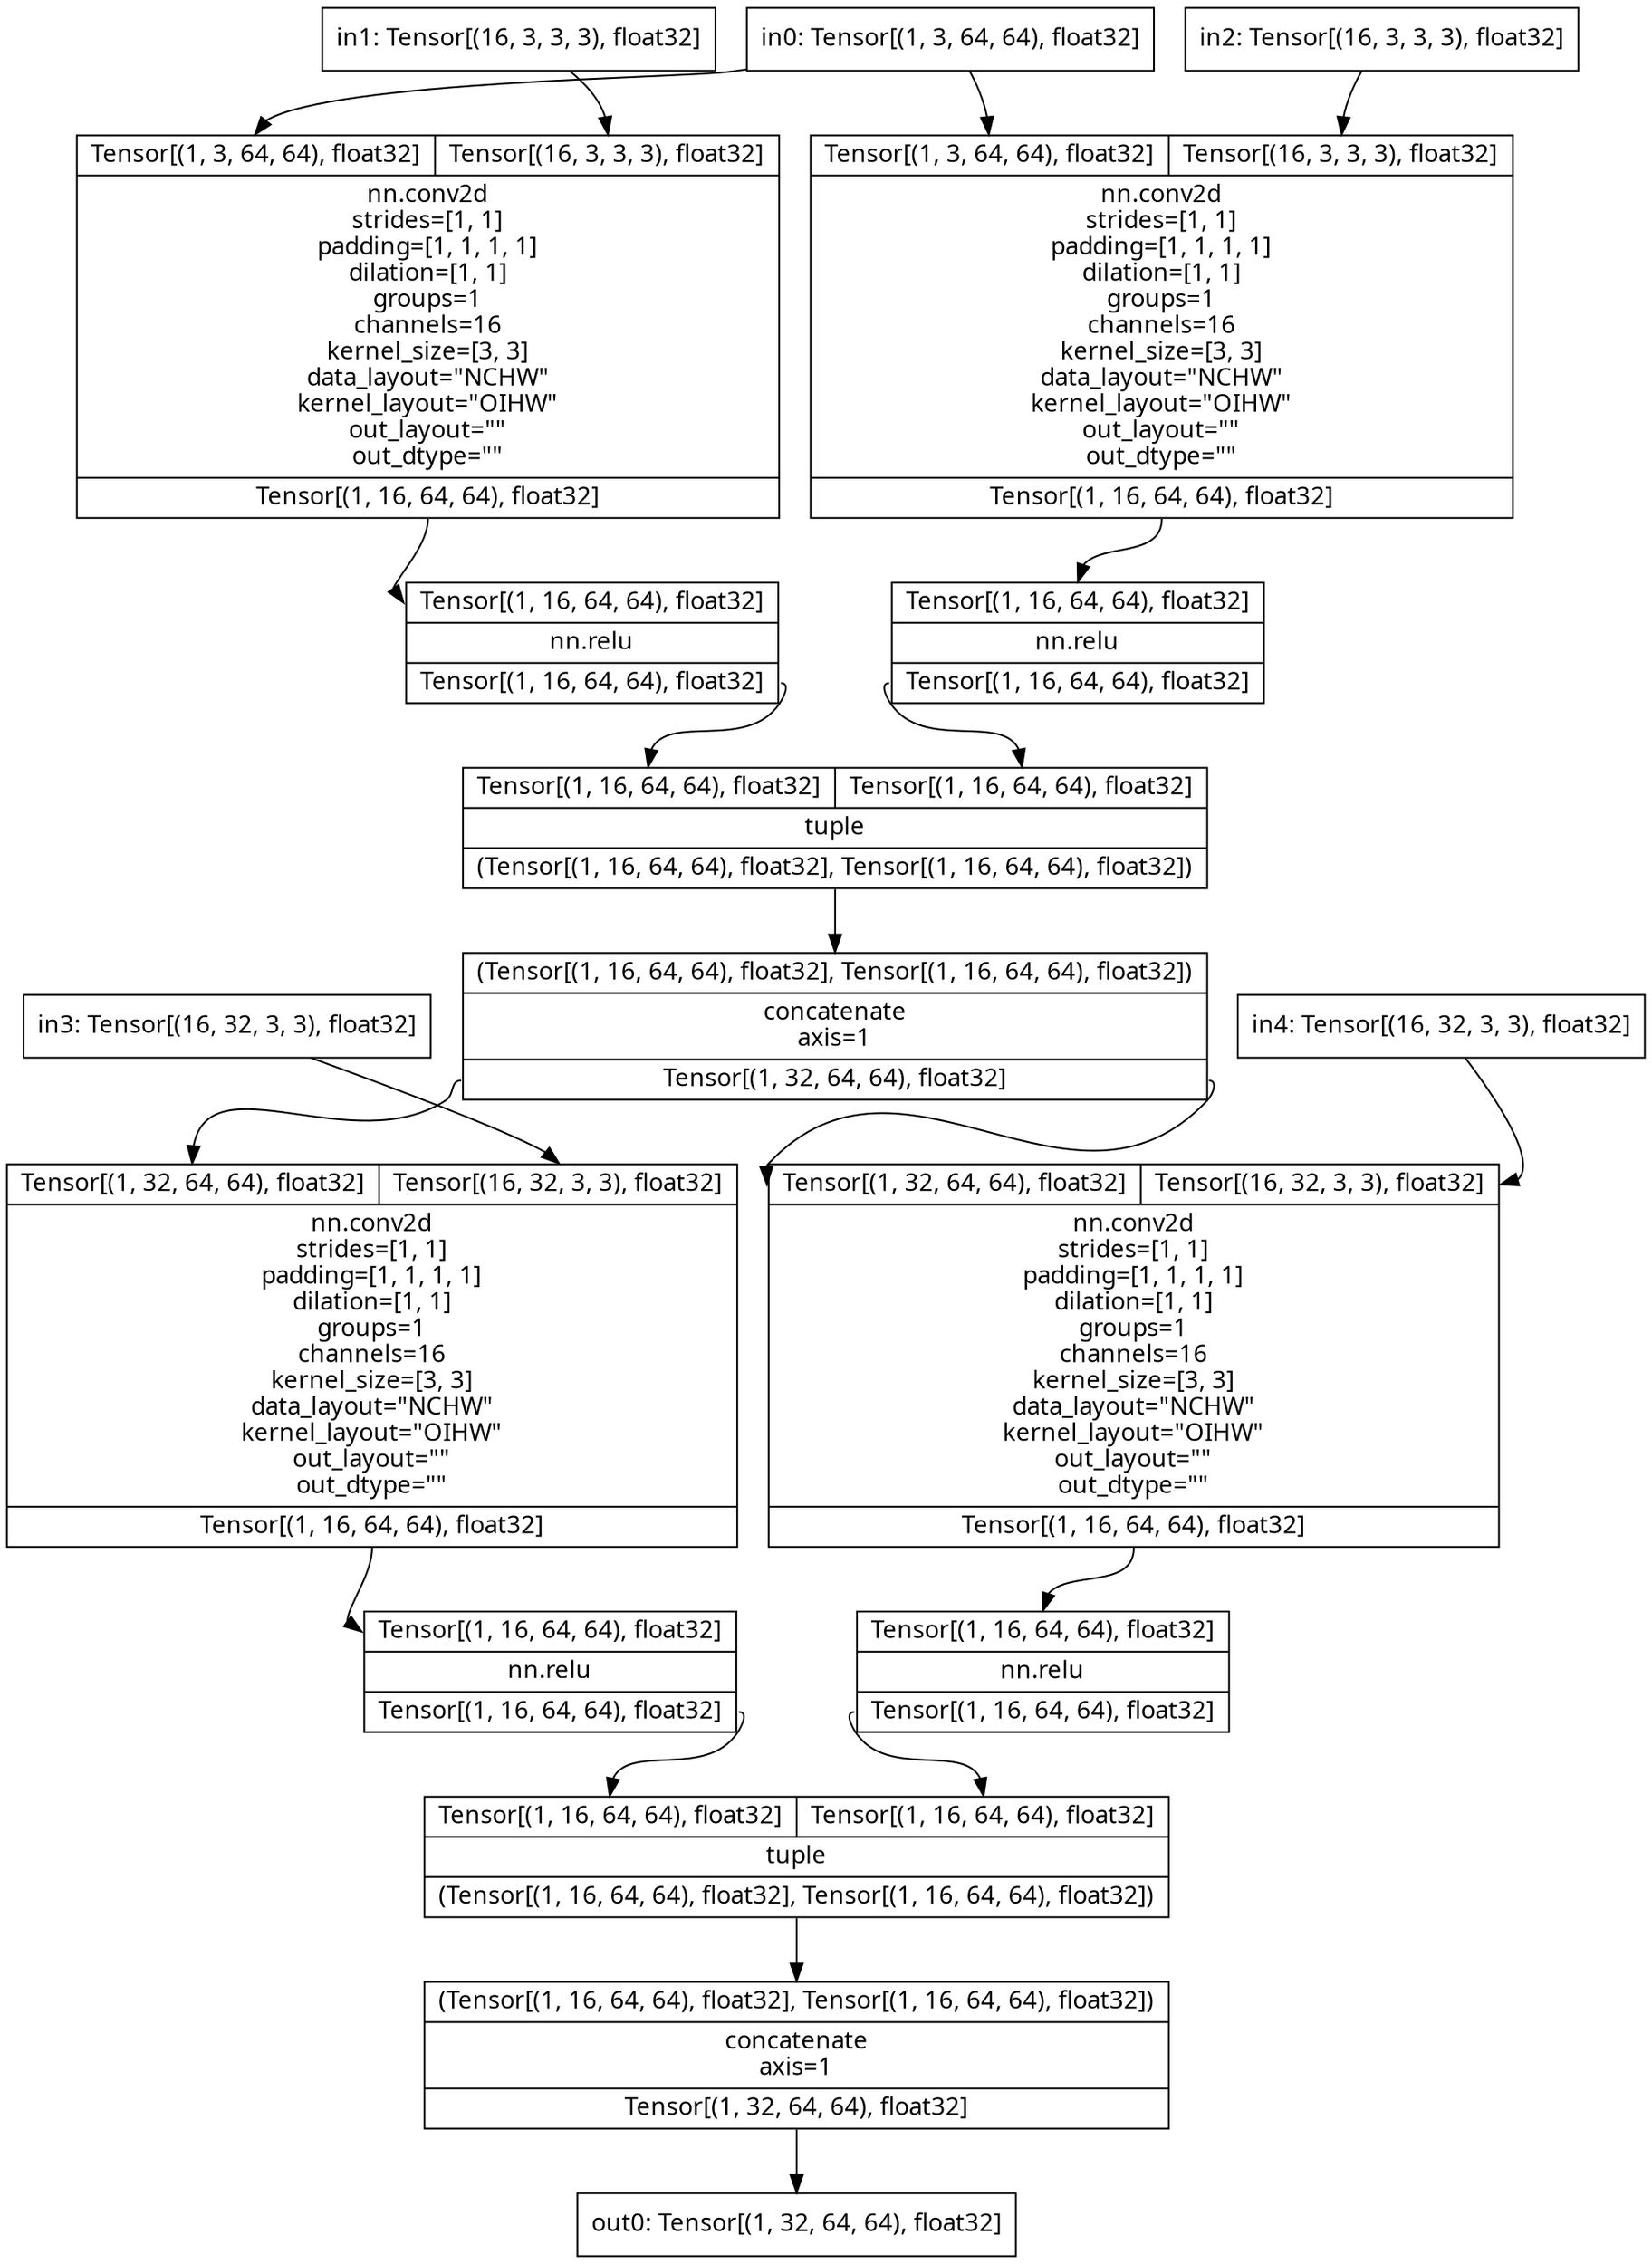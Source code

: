 digraph code {
	node [fontname="Linux Biolinum O" shape=record]
	in0 [label="in0: Tensor[(1, 3, 64, 64), float32]"]
	in1 [label="in1: Tensor[(16, 3, 3, 3), float32]"]
	opr0 [label="{{<i0>Tensor[(1, 3, 64, 64), float32]|<i1>Tensor[(16, 3, 3, 3), float32]}|nn.conv2d\nstrides=[1, 1]\npadding=[1, 1, 1, 1]\ndilation=[1, 1]\ngroups=1\nchannels=16\nkernel_size=[3, 3]\ndata_layout=\"NCHW\"\nkernel_layout=\"OIHW\"\nout_layout=\"\"\nout_dtype=\"\"|{<o0>Tensor[(1, 16, 64, 64), float32]}}"]
	in0 -> opr0:i0
	in1 -> opr0:i1
	opr1 [label="{{<i0>Tensor[(1, 16, 64, 64), float32]}|nn.relu\n|{<o0>Tensor[(1, 16, 64, 64), float32]}}"]
	opr0:o0 -> opr1:i0
	in2 [label="in2: Tensor[(16, 3, 3, 3), float32]"]
	opr2 [label="{{<i0>Tensor[(1, 3, 64, 64), float32]|<i1>Tensor[(16, 3, 3, 3), float32]}|nn.conv2d\nstrides=[1, 1]\npadding=[1, 1, 1, 1]\ndilation=[1, 1]\ngroups=1\nchannels=16\nkernel_size=[3, 3]\ndata_layout=\"NCHW\"\nkernel_layout=\"OIHW\"\nout_layout=\"\"\nout_dtype=\"\"|{<o0>Tensor[(1, 16, 64, 64), float32]}}"]
	in0 -> opr2:i0
	in2 -> opr2:i1
	opr3 [label="{{<i0>Tensor[(1, 16, 64, 64), float32]}|nn.relu\n|{<o0>Tensor[(1, 16, 64, 64), float32]}}"]
	opr2:o0 -> opr3:i0
	opr4 [label="{{<i0>Tensor[(1, 16, 64, 64), float32]|<i1>Tensor[(1, 16, 64, 64), float32]}|tuple\n|{<o0>(Tensor[(1, 16, 64, 64), float32], Tensor[(1, 16, 64, 64), float32])}}"]
	opr1:o0 -> opr4:i0
	opr3:o0 -> opr4:i1
	opr5 [label="{{<i0>(Tensor[(1, 16, 64, 64), float32], Tensor[(1, 16, 64, 64), float32])}|concatenate\naxis=1|{<o0>Tensor[(1, 32, 64, 64), float32]}}"]
	opr4:o0 -> opr5:i0
	in3 [label="in3: Tensor[(16, 32, 3, 3), float32]"]
	opr6 [label="{{<i0>Tensor[(1, 32, 64, 64), float32]|<i1>Tensor[(16, 32, 3, 3), float32]}|nn.conv2d\nstrides=[1, 1]\npadding=[1, 1, 1, 1]\ndilation=[1, 1]\ngroups=1\nchannels=16\nkernel_size=[3, 3]\ndata_layout=\"NCHW\"\nkernel_layout=\"OIHW\"\nout_layout=\"\"\nout_dtype=\"\"|{<o0>Tensor[(1, 16, 64, 64), float32]}}"]
	opr5:o0 -> opr6:i0
	in3 -> opr6:i1
	opr7 [label="{{<i0>Tensor[(1, 16, 64, 64), float32]}|nn.relu\n|{<o0>Tensor[(1, 16, 64, 64), float32]}}"]
	opr6:o0 -> opr7:i0
	in4 [label="in4: Tensor[(16, 32, 3, 3), float32]"]
	opr8 [label="{{<i0>Tensor[(1, 32, 64, 64), float32]|<i1>Tensor[(16, 32, 3, 3), float32]}|nn.conv2d\nstrides=[1, 1]\npadding=[1, 1, 1, 1]\ndilation=[1, 1]\ngroups=1\nchannels=16\nkernel_size=[3, 3]\ndata_layout=\"NCHW\"\nkernel_layout=\"OIHW\"\nout_layout=\"\"\nout_dtype=\"\"|{<o0>Tensor[(1, 16, 64, 64), float32]}}"]
	opr5:o0 -> opr8:i0
	in4 -> opr8:i1
	opr9 [label="{{<i0>Tensor[(1, 16, 64, 64), float32]}|nn.relu\n|{<o0>Tensor[(1, 16, 64, 64), float32]}}"]
	opr8:o0 -> opr9:i0
	opr10 [label="{{<i0>Tensor[(1, 16, 64, 64), float32]|<i1>Tensor[(1, 16, 64, 64), float32]}|tuple\n|{<o0>(Tensor[(1, 16, 64, 64), float32], Tensor[(1, 16, 64, 64), float32])}}"]
	opr7:o0 -> opr10:i0
	opr9:o0 -> opr10:i1
	opr11 [label="{{<i0>(Tensor[(1, 16, 64, 64), float32], Tensor[(1, 16, 64, 64), float32])}|concatenate\naxis=1|{<o0>Tensor[(1, 32, 64, 64), float32]}}"]
	opr10:o0 -> opr11:i0
	out0 [label="out0: Tensor[(1, 32, 64, 64), float32]"]
	opr11:o0 -> out0
}
